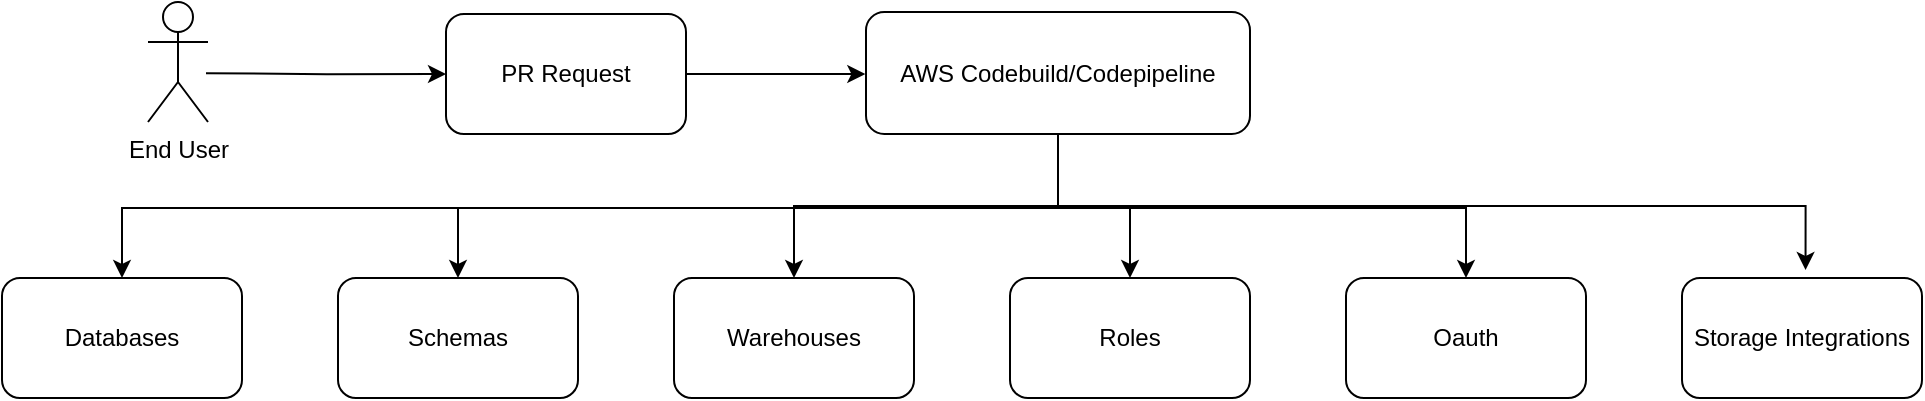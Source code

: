 <mxfile version="28.2.5">
  <diagram name="Page-1" id="SV9Ggzu6L_Reg0SNPD1p">
    <mxGraphModel dx="1787" dy="1060" grid="0" gridSize="10" guides="1" tooltips="1" connect="1" arrows="1" fold="1" page="0" pageScale="1" pageWidth="850" pageHeight="1100" math="0" shadow="0">
      <root>
        <mxCell id="0" />
        <mxCell id="1" parent="0" />
        <mxCell id="Sjp3-aYs_TDSdEmW8NzQ-11" style="edgeStyle=orthogonalEdgeStyle;rounded=0;orthogonalLoop=1;jettySize=auto;html=1;" edge="1" parent="1" source="Sjp3-aYs_TDSdEmW8NzQ-2">
          <mxGeometry relative="1" as="geometry">
            <mxPoint x="174.667" y="-248" as="targetPoint" />
          </mxGeometry>
        </mxCell>
        <mxCell id="Sjp3-aYs_TDSdEmW8NzQ-2" value="PR Request" style="rounded=1;whiteSpace=wrap;html=1;" vertex="1" parent="1">
          <mxGeometry x="-35" y="-278" width="120" height="60" as="geometry" />
        </mxCell>
        <mxCell id="Sjp3-aYs_TDSdEmW8NzQ-12" style="edgeStyle=orthogonalEdgeStyle;rounded=0;orthogonalLoop=1;jettySize=auto;html=1;entryX=0.5;entryY=0;entryDx=0;entryDy=0;" edge="1" parent="1" source="Sjp3-aYs_TDSdEmW8NzQ-3" target="Sjp3-aYs_TDSdEmW8NzQ-9">
          <mxGeometry relative="1" as="geometry">
            <Array as="points">
              <mxPoint x="271" y="-181" />
              <mxPoint x="-197" y="-181" />
            </Array>
          </mxGeometry>
        </mxCell>
        <mxCell id="Sjp3-aYs_TDSdEmW8NzQ-13" style="edgeStyle=orthogonalEdgeStyle;rounded=0;orthogonalLoop=1;jettySize=auto;html=1;entryX=0.5;entryY=0;entryDx=0;entryDy=0;" edge="1" parent="1" source="Sjp3-aYs_TDSdEmW8NzQ-3" target="Sjp3-aYs_TDSdEmW8NzQ-8">
          <mxGeometry relative="1" as="geometry">
            <Array as="points">
              <mxPoint x="271" y="-181" />
              <mxPoint x="-29" y="-181" />
            </Array>
          </mxGeometry>
        </mxCell>
        <mxCell id="Sjp3-aYs_TDSdEmW8NzQ-25" style="edgeStyle=orthogonalEdgeStyle;rounded=0;orthogonalLoop=1;jettySize=auto;html=1;entryX=0.5;entryY=0;entryDx=0;entryDy=0;" edge="1" parent="1" source="Sjp3-aYs_TDSdEmW8NzQ-3" target="Sjp3-aYs_TDSdEmW8NzQ-6">
          <mxGeometry relative="1" as="geometry" />
        </mxCell>
        <mxCell id="Sjp3-aYs_TDSdEmW8NzQ-26" style="edgeStyle=orthogonalEdgeStyle;rounded=0;orthogonalLoop=1;jettySize=auto;html=1;entryX=0.5;entryY=0;entryDx=0;entryDy=0;" edge="1" parent="1" source="Sjp3-aYs_TDSdEmW8NzQ-3" target="Sjp3-aYs_TDSdEmW8NzQ-5">
          <mxGeometry relative="1" as="geometry">
            <Array as="points">
              <mxPoint x="271" y="-181" />
              <mxPoint x="475" y="-181" />
            </Array>
          </mxGeometry>
        </mxCell>
        <mxCell id="Sjp3-aYs_TDSdEmW8NzQ-27" style="edgeStyle=orthogonalEdgeStyle;rounded=0;orthogonalLoop=1;jettySize=auto;html=1;" edge="1" parent="1" source="Sjp3-aYs_TDSdEmW8NzQ-3">
          <mxGeometry relative="1" as="geometry">
            <mxPoint x="644.778" y="-150" as="targetPoint" />
            <Array as="points">
              <mxPoint x="271" y="-182" />
              <mxPoint x="645" y="-182" />
            </Array>
          </mxGeometry>
        </mxCell>
        <mxCell id="Sjp3-aYs_TDSdEmW8NzQ-28" style="edgeStyle=orthogonalEdgeStyle;rounded=0;orthogonalLoop=1;jettySize=auto;html=1;entryX=0.5;entryY=0;entryDx=0;entryDy=0;" edge="1" parent="1" source="Sjp3-aYs_TDSdEmW8NzQ-3" target="Sjp3-aYs_TDSdEmW8NzQ-7">
          <mxGeometry relative="1" as="geometry" />
        </mxCell>
        <mxCell id="Sjp3-aYs_TDSdEmW8NzQ-3" value="AWS Codebuild/Codepipeline" style="rounded=1;whiteSpace=wrap;html=1;" vertex="1" parent="1">
          <mxGeometry x="175" y="-279" width="192" height="61" as="geometry" />
        </mxCell>
        <mxCell id="Sjp3-aYs_TDSdEmW8NzQ-4" value="Storage Integrations" style="rounded=1;whiteSpace=wrap;html=1;" vertex="1" parent="1">
          <mxGeometry x="583" y="-146" width="120" height="60" as="geometry" />
        </mxCell>
        <mxCell id="Sjp3-aYs_TDSdEmW8NzQ-5" value="Oauth" style="rounded=1;whiteSpace=wrap;html=1;" vertex="1" parent="1">
          <mxGeometry x="415" y="-146" width="120" height="60" as="geometry" />
        </mxCell>
        <mxCell id="Sjp3-aYs_TDSdEmW8NzQ-6" value="Roles" style="rounded=1;whiteSpace=wrap;html=1;" vertex="1" parent="1">
          <mxGeometry x="247" y="-146" width="120" height="60" as="geometry" />
        </mxCell>
        <mxCell id="Sjp3-aYs_TDSdEmW8NzQ-7" value="Warehouses" style="rounded=1;whiteSpace=wrap;html=1;" vertex="1" parent="1">
          <mxGeometry x="79" y="-146" width="120" height="60" as="geometry" />
        </mxCell>
        <mxCell id="Sjp3-aYs_TDSdEmW8NzQ-8" value="Schemas" style="rounded=1;whiteSpace=wrap;html=1;" vertex="1" parent="1">
          <mxGeometry x="-89" y="-146" width="120" height="60" as="geometry" />
        </mxCell>
        <mxCell id="Sjp3-aYs_TDSdEmW8NzQ-9" value="Databases" style="rounded=1;whiteSpace=wrap;html=1;" vertex="1" parent="1">
          <mxGeometry x="-257" y="-146" width="120" height="60" as="geometry" />
        </mxCell>
        <mxCell id="Sjp3-aYs_TDSdEmW8NzQ-31" style="edgeStyle=orthogonalEdgeStyle;rounded=0;orthogonalLoop=1;jettySize=auto;html=1;entryX=0;entryY=0.5;entryDx=0;entryDy=0;" edge="1" parent="1" target="Sjp3-aYs_TDSdEmW8NzQ-2">
          <mxGeometry relative="1" as="geometry">
            <mxPoint x="-155" y="-248.429" as="sourcePoint" />
          </mxGeometry>
        </mxCell>
        <mxCell id="Sjp3-aYs_TDSdEmW8NzQ-33" value="End User" style="shape=umlActor;verticalLabelPosition=bottom;verticalAlign=top;html=1;outlineConnect=0;" vertex="1" parent="1">
          <mxGeometry x="-184" y="-284" width="30" height="60" as="geometry" />
        </mxCell>
      </root>
    </mxGraphModel>
  </diagram>
</mxfile>
